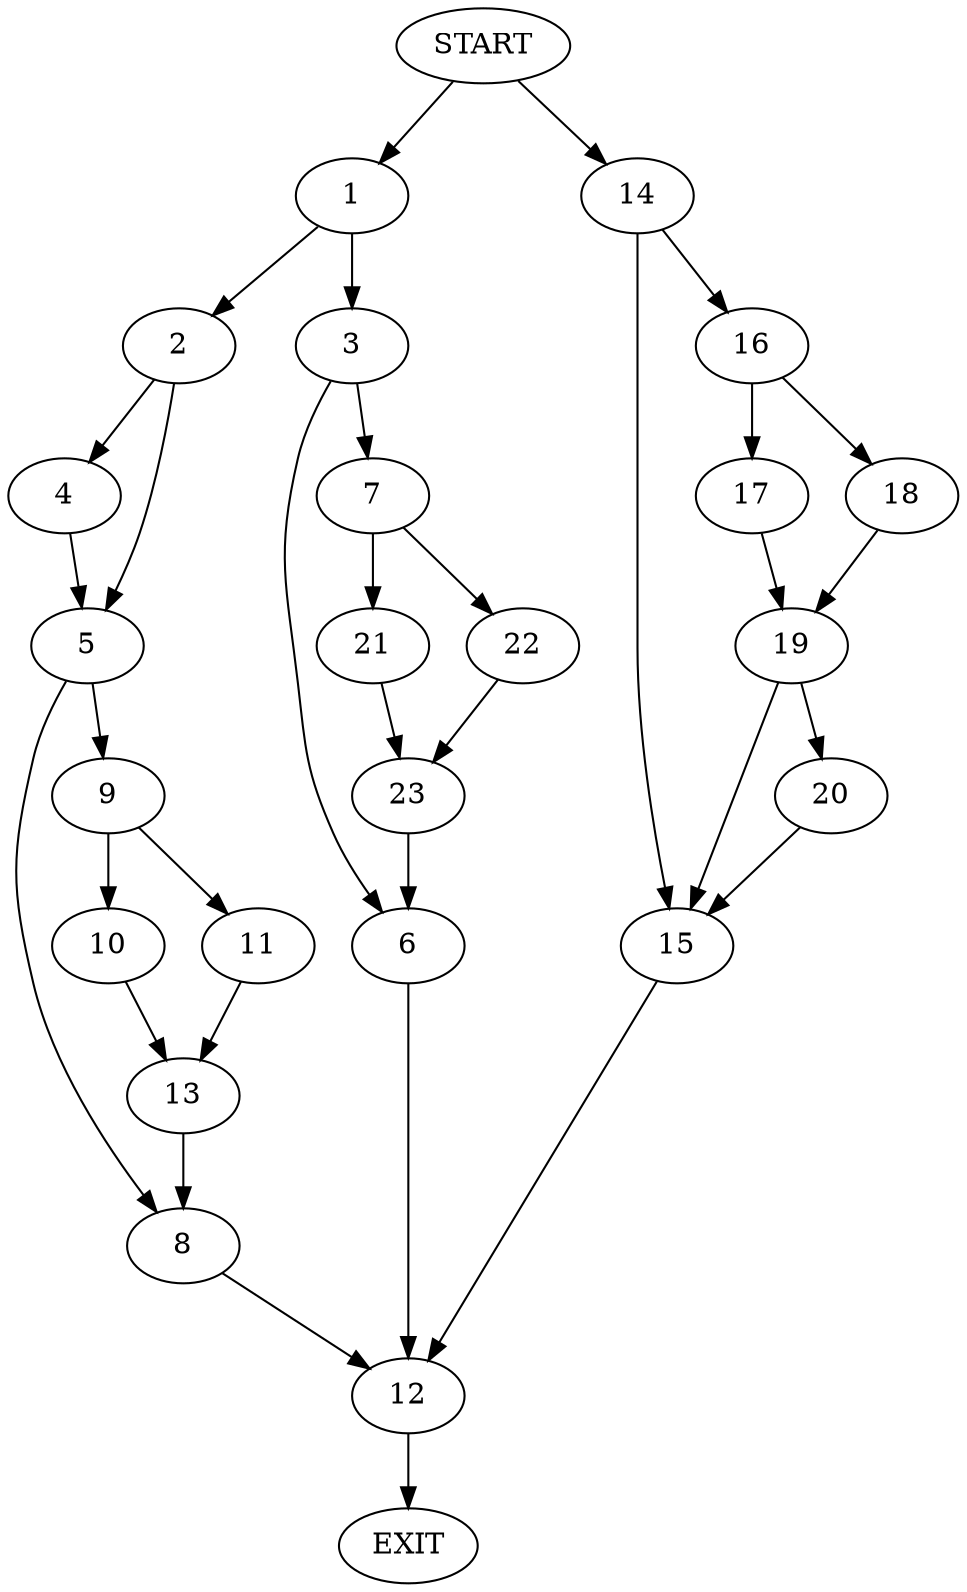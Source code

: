 digraph {
0 [label="START"]
24 [label="EXIT"]
0 -> 1
1 -> 2
1 -> 3
2 -> 4
2 -> 5
3 -> 6
3 -> 7
4 -> 5
5 -> 8
5 -> 9
9 -> 10
9 -> 11
8 -> 12
10 -> 13
11 -> 13
13 -> 8
12 -> 24
0 -> 14
14 -> 15
14 -> 16
16 -> 17
16 -> 18
15 -> 12
17 -> 19
18 -> 19
19 -> 15
19 -> 20
20 -> 15
6 -> 12
7 -> 21
7 -> 22
21 -> 23
22 -> 23
23 -> 6
}

